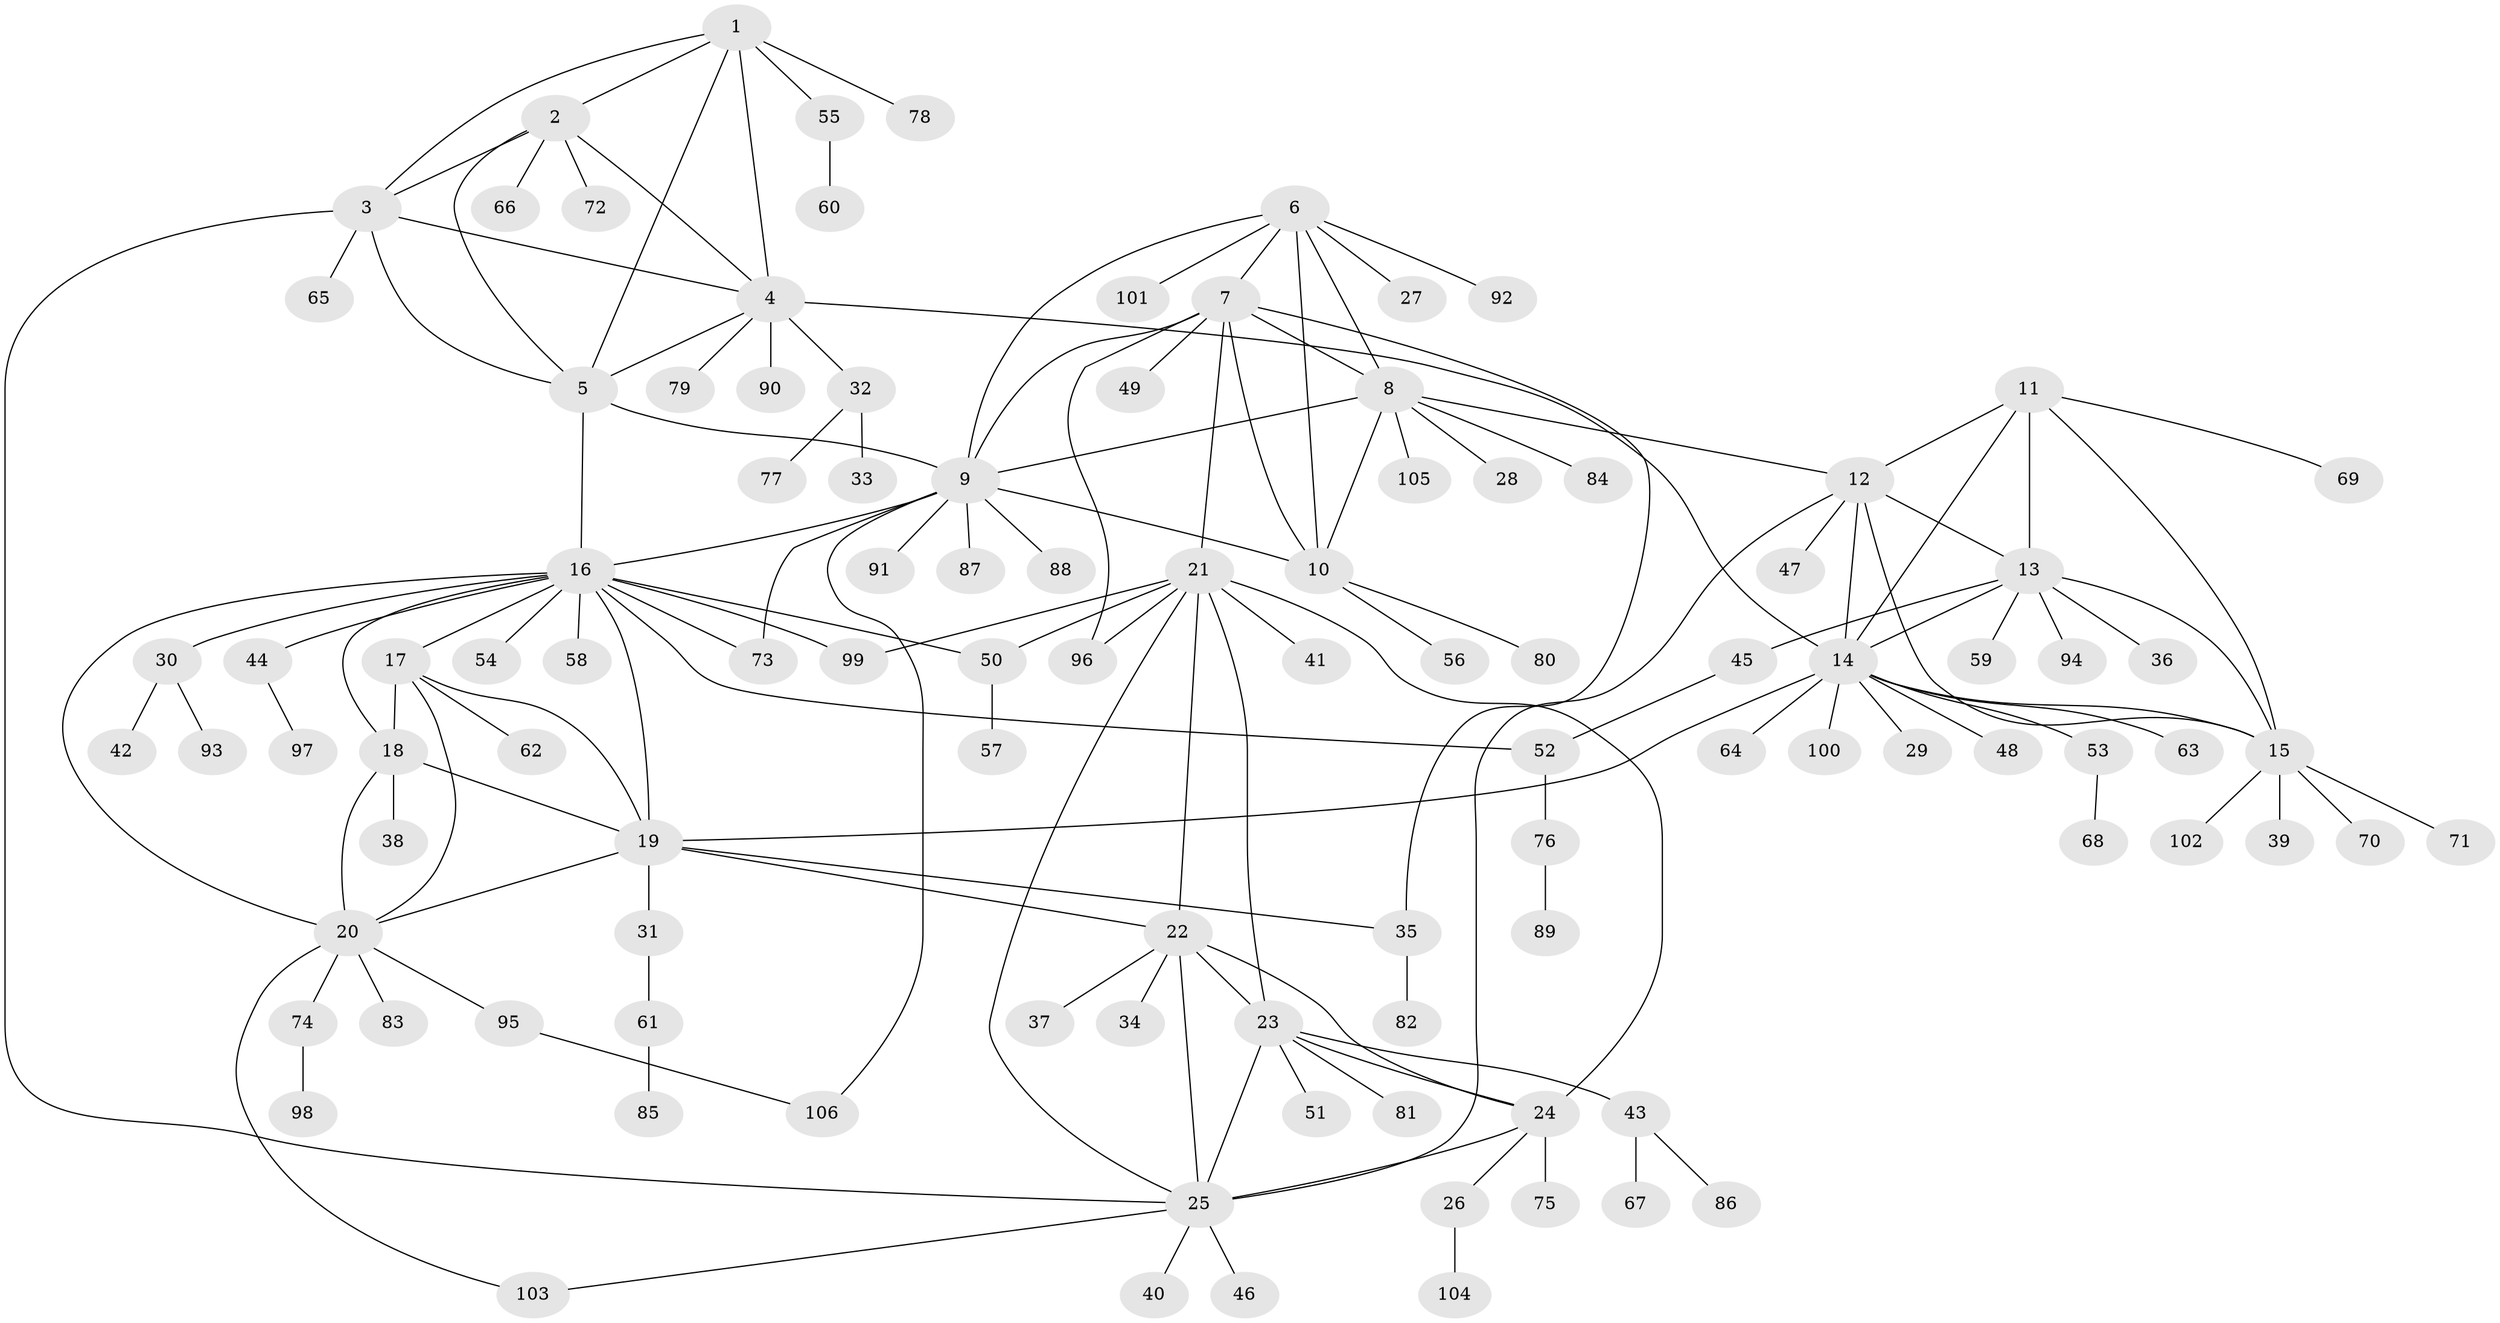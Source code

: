 // coarse degree distribution, {8: 0.025974025974025976, 6: 0.05194805194805195, 4: 0.025974025974025976, 7: 0.06493506493506493, 10: 0.03896103896103896, 5: 0.025974025974025976, 13: 0.012987012987012988, 1: 0.6103896103896104, 2: 0.12987012987012986, 3: 0.012987012987012988}
// Generated by graph-tools (version 1.1) at 2025/42/03/06/25 10:42:10]
// undirected, 106 vertices, 149 edges
graph export_dot {
graph [start="1"]
  node [color=gray90,style=filled];
  1;
  2;
  3;
  4;
  5;
  6;
  7;
  8;
  9;
  10;
  11;
  12;
  13;
  14;
  15;
  16;
  17;
  18;
  19;
  20;
  21;
  22;
  23;
  24;
  25;
  26;
  27;
  28;
  29;
  30;
  31;
  32;
  33;
  34;
  35;
  36;
  37;
  38;
  39;
  40;
  41;
  42;
  43;
  44;
  45;
  46;
  47;
  48;
  49;
  50;
  51;
  52;
  53;
  54;
  55;
  56;
  57;
  58;
  59;
  60;
  61;
  62;
  63;
  64;
  65;
  66;
  67;
  68;
  69;
  70;
  71;
  72;
  73;
  74;
  75;
  76;
  77;
  78;
  79;
  80;
  81;
  82;
  83;
  84;
  85;
  86;
  87;
  88;
  89;
  90;
  91;
  92;
  93;
  94;
  95;
  96;
  97;
  98;
  99;
  100;
  101;
  102;
  103;
  104;
  105;
  106;
  1 -- 2;
  1 -- 3;
  1 -- 4;
  1 -- 5;
  1 -- 55;
  1 -- 78;
  2 -- 3;
  2 -- 4;
  2 -- 5;
  2 -- 66;
  2 -- 72;
  3 -- 4;
  3 -- 5;
  3 -- 25;
  3 -- 65;
  4 -- 5;
  4 -- 14;
  4 -- 32;
  4 -- 79;
  4 -- 90;
  5 -- 9;
  5 -- 16;
  6 -- 7;
  6 -- 8;
  6 -- 9;
  6 -- 10;
  6 -- 27;
  6 -- 92;
  6 -- 101;
  7 -- 8;
  7 -- 9;
  7 -- 10;
  7 -- 21;
  7 -- 35;
  7 -- 49;
  7 -- 96;
  8 -- 9;
  8 -- 10;
  8 -- 12;
  8 -- 28;
  8 -- 84;
  8 -- 105;
  9 -- 10;
  9 -- 16;
  9 -- 73;
  9 -- 87;
  9 -- 88;
  9 -- 91;
  9 -- 106;
  10 -- 56;
  10 -- 80;
  11 -- 12;
  11 -- 13;
  11 -- 14;
  11 -- 15;
  11 -- 69;
  12 -- 13;
  12 -- 14;
  12 -- 15;
  12 -- 25;
  12 -- 47;
  13 -- 14;
  13 -- 15;
  13 -- 36;
  13 -- 45;
  13 -- 59;
  13 -- 94;
  14 -- 15;
  14 -- 19;
  14 -- 29;
  14 -- 48;
  14 -- 53;
  14 -- 63;
  14 -- 64;
  14 -- 100;
  15 -- 39;
  15 -- 70;
  15 -- 71;
  15 -- 102;
  16 -- 17;
  16 -- 18;
  16 -- 19;
  16 -- 20;
  16 -- 30;
  16 -- 44;
  16 -- 50;
  16 -- 52;
  16 -- 54;
  16 -- 58;
  16 -- 73;
  16 -- 99;
  17 -- 18;
  17 -- 19;
  17 -- 20;
  17 -- 62;
  18 -- 19;
  18 -- 20;
  18 -- 38;
  19 -- 20;
  19 -- 22;
  19 -- 31;
  19 -- 35;
  20 -- 74;
  20 -- 83;
  20 -- 95;
  20 -- 103;
  21 -- 22;
  21 -- 23;
  21 -- 24;
  21 -- 25;
  21 -- 41;
  21 -- 50;
  21 -- 96;
  21 -- 99;
  22 -- 23;
  22 -- 24;
  22 -- 25;
  22 -- 34;
  22 -- 37;
  23 -- 24;
  23 -- 25;
  23 -- 43;
  23 -- 51;
  23 -- 81;
  24 -- 25;
  24 -- 26;
  24 -- 75;
  25 -- 40;
  25 -- 46;
  25 -- 103;
  26 -- 104;
  30 -- 42;
  30 -- 93;
  31 -- 61;
  32 -- 33;
  32 -- 77;
  35 -- 82;
  43 -- 67;
  43 -- 86;
  44 -- 97;
  45 -- 52;
  50 -- 57;
  52 -- 76;
  53 -- 68;
  55 -- 60;
  61 -- 85;
  74 -- 98;
  76 -- 89;
  95 -- 106;
}
